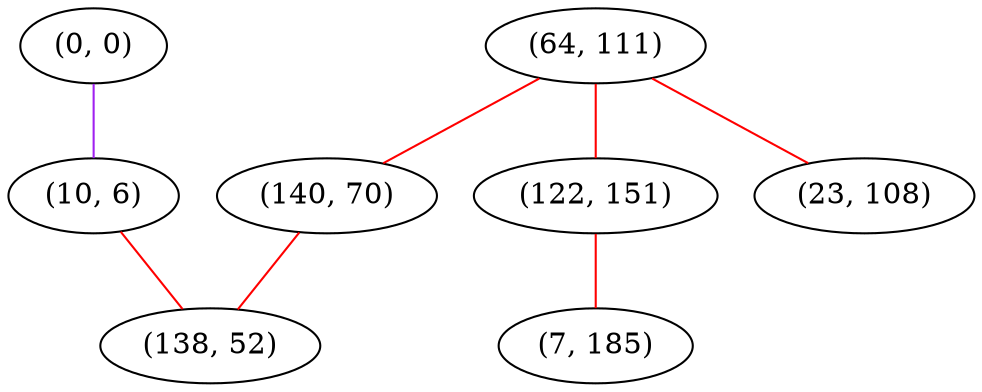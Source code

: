 graph "" {
"(0, 0)";
"(64, 111)";
"(122, 151)";
"(10, 6)";
"(140, 70)";
"(7, 185)";
"(138, 52)";
"(23, 108)";
"(0, 0)" -- "(10, 6)"  [color=purple, key=0, weight=4];
"(64, 111)" -- "(122, 151)"  [color=red, key=0, weight=1];
"(64, 111)" -- "(23, 108)"  [color=red, key=0, weight=1];
"(64, 111)" -- "(140, 70)"  [color=red, key=0, weight=1];
"(122, 151)" -- "(7, 185)"  [color=red, key=0, weight=1];
"(10, 6)" -- "(138, 52)"  [color=red, key=0, weight=1];
"(140, 70)" -- "(138, 52)"  [color=red, key=0, weight=1];
}
